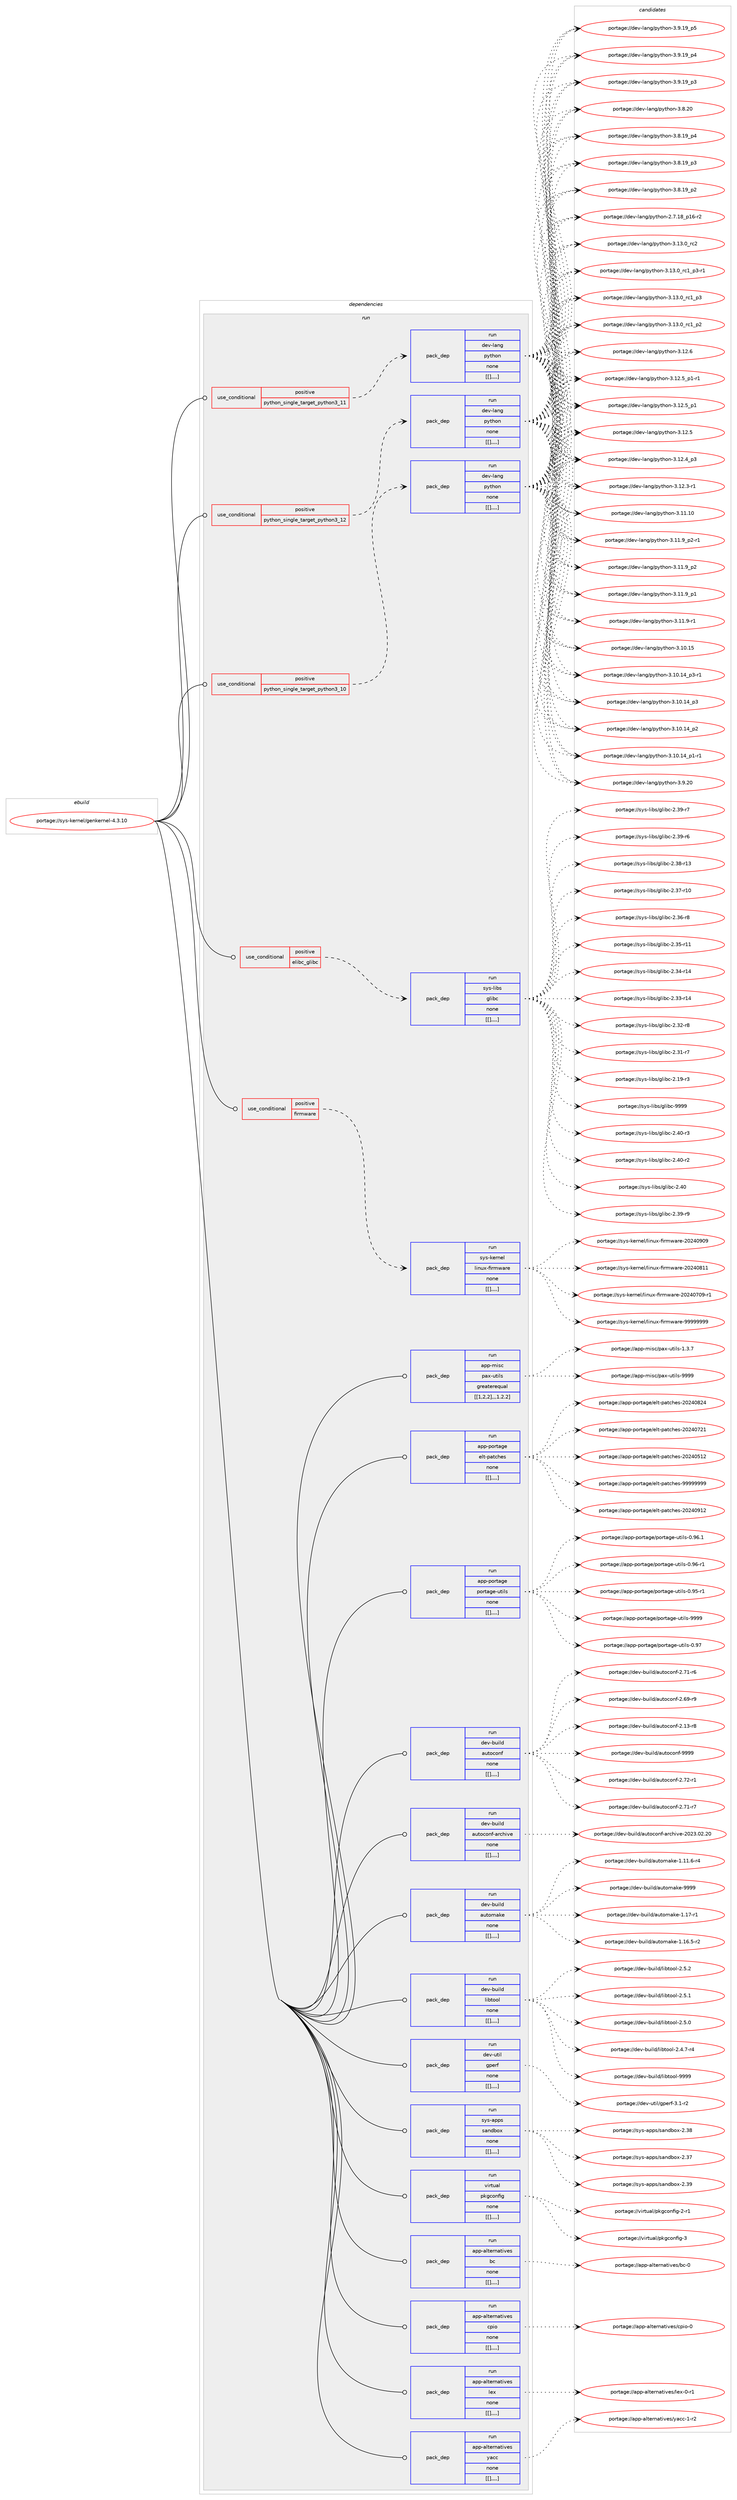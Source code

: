 digraph prolog {

# *************
# Graph options
# *************

newrank=true;
concentrate=true;
compound=true;
graph [rankdir=LR,fontname=Helvetica,fontsize=10,ranksep=1.5];#, ranksep=2.5, nodesep=0.2];
edge  [arrowhead=vee];
node  [fontname=Helvetica,fontsize=10];

# **********
# The ebuild
# **********

subgraph cluster_leftcol {
color=gray;
label=<<i>ebuild</i>>;
id [label="portage://sys-kernel/genkernel-4.3.10", color=red, width=4, href="../sys-kernel/genkernel-4.3.10.svg"];
}

# ****************
# The dependencies
# ****************

subgraph cluster_midcol {
color=gray;
label=<<i>dependencies</i>>;
subgraph cluster_compile {
fillcolor="#eeeeee";
style=filled;
label=<<i>compile</i>>;
}
subgraph cluster_compileandrun {
fillcolor="#eeeeee";
style=filled;
label=<<i>compile and run</i>>;
}
subgraph cluster_run {
fillcolor="#eeeeee";
style=filled;
label=<<i>run</i>>;
subgraph cond121481 {
dependency456581 [label=<<TABLE BORDER="0" CELLBORDER="1" CELLSPACING="0" CELLPADDING="4"><TR><TD ROWSPAN="3" CELLPADDING="10">use_conditional</TD></TR><TR><TD>positive</TD></TR><TR><TD>elibc_glibc</TD></TR></TABLE>>, shape=none, color=red];
subgraph pack331990 {
dependency456582 [label=<<TABLE BORDER="0" CELLBORDER="1" CELLSPACING="0" CELLPADDING="4" WIDTH="220"><TR><TD ROWSPAN="6" CELLPADDING="30">pack_dep</TD></TR><TR><TD WIDTH="110">run</TD></TR><TR><TD>sys-libs</TD></TR><TR><TD>glibc</TD></TR><TR><TD>none</TD></TR><TR><TD>[[],,,,]</TD></TR></TABLE>>, shape=none, color=blue];
}
dependency456581:e -> dependency456582:w [weight=20,style="dashed",arrowhead="vee"];
}
id:e -> dependency456581:w [weight=20,style="solid",arrowhead="odot"];
subgraph cond121482 {
dependency456583 [label=<<TABLE BORDER="0" CELLBORDER="1" CELLSPACING="0" CELLPADDING="4"><TR><TD ROWSPAN="3" CELLPADDING="10">use_conditional</TD></TR><TR><TD>positive</TD></TR><TR><TD>firmware</TD></TR></TABLE>>, shape=none, color=red];
subgraph pack331991 {
dependency456584 [label=<<TABLE BORDER="0" CELLBORDER="1" CELLSPACING="0" CELLPADDING="4" WIDTH="220"><TR><TD ROWSPAN="6" CELLPADDING="30">pack_dep</TD></TR><TR><TD WIDTH="110">run</TD></TR><TR><TD>sys-kernel</TD></TR><TR><TD>linux-firmware</TD></TR><TR><TD>none</TD></TR><TR><TD>[[],,,,]</TD></TR></TABLE>>, shape=none, color=blue];
}
dependency456583:e -> dependency456584:w [weight=20,style="dashed",arrowhead="vee"];
}
id:e -> dependency456583:w [weight=20,style="solid",arrowhead="odot"];
subgraph cond121483 {
dependency456585 [label=<<TABLE BORDER="0" CELLBORDER="1" CELLSPACING="0" CELLPADDING="4"><TR><TD ROWSPAN="3" CELLPADDING="10">use_conditional</TD></TR><TR><TD>positive</TD></TR><TR><TD>python_single_target_python3_10</TD></TR></TABLE>>, shape=none, color=red];
subgraph pack331992 {
dependency456586 [label=<<TABLE BORDER="0" CELLBORDER="1" CELLSPACING="0" CELLPADDING="4" WIDTH="220"><TR><TD ROWSPAN="6" CELLPADDING="30">pack_dep</TD></TR><TR><TD WIDTH="110">run</TD></TR><TR><TD>dev-lang</TD></TR><TR><TD>python</TD></TR><TR><TD>none</TD></TR><TR><TD>[[],,,,]</TD></TR></TABLE>>, shape=none, color=blue];
}
dependency456585:e -> dependency456586:w [weight=20,style="dashed",arrowhead="vee"];
}
id:e -> dependency456585:w [weight=20,style="solid",arrowhead="odot"];
subgraph cond121484 {
dependency456587 [label=<<TABLE BORDER="0" CELLBORDER="1" CELLSPACING="0" CELLPADDING="4"><TR><TD ROWSPAN="3" CELLPADDING="10">use_conditional</TD></TR><TR><TD>positive</TD></TR><TR><TD>python_single_target_python3_11</TD></TR></TABLE>>, shape=none, color=red];
subgraph pack331993 {
dependency456588 [label=<<TABLE BORDER="0" CELLBORDER="1" CELLSPACING="0" CELLPADDING="4" WIDTH="220"><TR><TD ROWSPAN="6" CELLPADDING="30">pack_dep</TD></TR><TR><TD WIDTH="110">run</TD></TR><TR><TD>dev-lang</TD></TR><TR><TD>python</TD></TR><TR><TD>none</TD></TR><TR><TD>[[],,,,]</TD></TR></TABLE>>, shape=none, color=blue];
}
dependency456587:e -> dependency456588:w [weight=20,style="dashed",arrowhead="vee"];
}
id:e -> dependency456587:w [weight=20,style="solid",arrowhead="odot"];
subgraph cond121485 {
dependency456589 [label=<<TABLE BORDER="0" CELLBORDER="1" CELLSPACING="0" CELLPADDING="4"><TR><TD ROWSPAN="3" CELLPADDING="10">use_conditional</TD></TR><TR><TD>positive</TD></TR><TR><TD>python_single_target_python3_12</TD></TR></TABLE>>, shape=none, color=red];
subgraph pack331994 {
dependency456590 [label=<<TABLE BORDER="0" CELLBORDER="1" CELLSPACING="0" CELLPADDING="4" WIDTH="220"><TR><TD ROWSPAN="6" CELLPADDING="30">pack_dep</TD></TR><TR><TD WIDTH="110">run</TD></TR><TR><TD>dev-lang</TD></TR><TR><TD>python</TD></TR><TR><TD>none</TD></TR><TR><TD>[[],,,,]</TD></TR></TABLE>>, shape=none, color=blue];
}
dependency456589:e -> dependency456590:w [weight=20,style="dashed",arrowhead="vee"];
}
id:e -> dependency456589:w [weight=20,style="solid",arrowhead="odot"];
subgraph pack331995 {
dependency456591 [label=<<TABLE BORDER="0" CELLBORDER="1" CELLSPACING="0" CELLPADDING="4" WIDTH="220"><TR><TD ROWSPAN="6" CELLPADDING="30">pack_dep</TD></TR><TR><TD WIDTH="110">run</TD></TR><TR><TD>app-alternatives</TD></TR><TR><TD>bc</TD></TR><TR><TD>none</TD></TR><TR><TD>[[],,,,]</TD></TR></TABLE>>, shape=none, color=blue];
}
id:e -> dependency456591:w [weight=20,style="solid",arrowhead="odot"];
subgraph pack331996 {
dependency456592 [label=<<TABLE BORDER="0" CELLBORDER="1" CELLSPACING="0" CELLPADDING="4" WIDTH="220"><TR><TD ROWSPAN="6" CELLPADDING="30">pack_dep</TD></TR><TR><TD WIDTH="110">run</TD></TR><TR><TD>app-alternatives</TD></TR><TR><TD>cpio</TD></TR><TR><TD>none</TD></TR><TR><TD>[[],,,,]</TD></TR></TABLE>>, shape=none, color=blue];
}
id:e -> dependency456592:w [weight=20,style="solid",arrowhead="odot"];
subgraph pack331997 {
dependency456593 [label=<<TABLE BORDER="0" CELLBORDER="1" CELLSPACING="0" CELLPADDING="4" WIDTH="220"><TR><TD ROWSPAN="6" CELLPADDING="30">pack_dep</TD></TR><TR><TD WIDTH="110">run</TD></TR><TR><TD>app-alternatives</TD></TR><TR><TD>lex</TD></TR><TR><TD>none</TD></TR><TR><TD>[[],,,,]</TD></TR></TABLE>>, shape=none, color=blue];
}
id:e -> dependency456593:w [weight=20,style="solid",arrowhead="odot"];
subgraph pack331998 {
dependency456594 [label=<<TABLE BORDER="0" CELLBORDER="1" CELLSPACING="0" CELLPADDING="4" WIDTH="220"><TR><TD ROWSPAN="6" CELLPADDING="30">pack_dep</TD></TR><TR><TD WIDTH="110">run</TD></TR><TR><TD>app-alternatives</TD></TR><TR><TD>yacc</TD></TR><TR><TD>none</TD></TR><TR><TD>[[],,,,]</TD></TR></TABLE>>, shape=none, color=blue];
}
id:e -> dependency456594:w [weight=20,style="solid",arrowhead="odot"];
subgraph pack331999 {
dependency456595 [label=<<TABLE BORDER="0" CELLBORDER="1" CELLSPACING="0" CELLPADDING="4" WIDTH="220"><TR><TD ROWSPAN="6" CELLPADDING="30">pack_dep</TD></TR><TR><TD WIDTH="110">run</TD></TR><TR><TD>app-misc</TD></TR><TR><TD>pax-utils</TD></TR><TR><TD>greaterequal</TD></TR><TR><TD>[[1,2,2],,,1.2.2]</TD></TR></TABLE>>, shape=none, color=blue];
}
id:e -> dependency456595:w [weight=20,style="solid",arrowhead="odot"];
subgraph pack332000 {
dependency456596 [label=<<TABLE BORDER="0" CELLBORDER="1" CELLSPACING="0" CELLPADDING="4" WIDTH="220"><TR><TD ROWSPAN="6" CELLPADDING="30">pack_dep</TD></TR><TR><TD WIDTH="110">run</TD></TR><TR><TD>app-portage</TD></TR><TR><TD>elt-patches</TD></TR><TR><TD>none</TD></TR><TR><TD>[[],,,,]</TD></TR></TABLE>>, shape=none, color=blue];
}
id:e -> dependency456596:w [weight=20,style="solid",arrowhead="odot"];
subgraph pack332001 {
dependency456597 [label=<<TABLE BORDER="0" CELLBORDER="1" CELLSPACING="0" CELLPADDING="4" WIDTH="220"><TR><TD ROWSPAN="6" CELLPADDING="30">pack_dep</TD></TR><TR><TD WIDTH="110">run</TD></TR><TR><TD>app-portage</TD></TR><TR><TD>portage-utils</TD></TR><TR><TD>none</TD></TR><TR><TD>[[],,,,]</TD></TR></TABLE>>, shape=none, color=blue];
}
id:e -> dependency456597:w [weight=20,style="solid",arrowhead="odot"];
subgraph pack332002 {
dependency456598 [label=<<TABLE BORDER="0" CELLBORDER="1" CELLSPACING="0" CELLPADDING="4" WIDTH="220"><TR><TD ROWSPAN="6" CELLPADDING="30">pack_dep</TD></TR><TR><TD WIDTH="110">run</TD></TR><TR><TD>dev-build</TD></TR><TR><TD>autoconf</TD></TR><TR><TD>none</TD></TR><TR><TD>[[],,,,]</TD></TR></TABLE>>, shape=none, color=blue];
}
id:e -> dependency456598:w [weight=20,style="solid",arrowhead="odot"];
subgraph pack332003 {
dependency456599 [label=<<TABLE BORDER="0" CELLBORDER="1" CELLSPACING="0" CELLPADDING="4" WIDTH="220"><TR><TD ROWSPAN="6" CELLPADDING="30">pack_dep</TD></TR><TR><TD WIDTH="110">run</TD></TR><TR><TD>dev-build</TD></TR><TR><TD>autoconf-archive</TD></TR><TR><TD>none</TD></TR><TR><TD>[[],,,,]</TD></TR></TABLE>>, shape=none, color=blue];
}
id:e -> dependency456599:w [weight=20,style="solid",arrowhead="odot"];
subgraph pack332004 {
dependency456600 [label=<<TABLE BORDER="0" CELLBORDER="1" CELLSPACING="0" CELLPADDING="4" WIDTH="220"><TR><TD ROWSPAN="6" CELLPADDING="30">pack_dep</TD></TR><TR><TD WIDTH="110">run</TD></TR><TR><TD>dev-build</TD></TR><TR><TD>automake</TD></TR><TR><TD>none</TD></TR><TR><TD>[[],,,,]</TD></TR></TABLE>>, shape=none, color=blue];
}
id:e -> dependency456600:w [weight=20,style="solid",arrowhead="odot"];
subgraph pack332005 {
dependency456601 [label=<<TABLE BORDER="0" CELLBORDER="1" CELLSPACING="0" CELLPADDING="4" WIDTH="220"><TR><TD ROWSPAN="6" CELLPADDING="30">pack_dep</TD></TR><TR><TD WIDTH="110">run</TD></TR><TR><TD>dev-build</TD></TR><TR><TD>libtool</TD></TR><TR><TD>none</TD></TR><TR><TD>[[],,,,]</TD></TR></TABLE>>, shape=none, color=blue];
}
id:e -> dependency456601:w [weight=20,style="solid",arrowhead="odot"];
subgraph pack332006 {
dependency456602 [label=<<TABLE BORDER="0" CELLBORDER="1" CELLSPACING="0" CELLPADDING="4" WIDTH="220"><TR><TD ROWSPAN="6" CELLPADDING="30">pack_dep</TD></TR><TR><TD WIDTH="110">run</TD></TR><TR><TD>dev-util</TD></TR><TR><TD>gperf</TD></TR><TR><TD>none</TD></TR><TR><TD>[[],,,,]</TD></TR></TABLE>>, shape=none, color=blue];
}
id:e -> dependency456602:w [weight=20,style="solid",arrowhead="odot"];
subgraph pack332007 {
dependency456603 [label=<<TABLE BORDER="0" CELLBORDER="1" CELLSPACING="0" CELLPADDING="4" WIDTH="220"><TR><TD ROWSPAN="6" CELLPADDING="30">pack_dep</TD></TR><TR><TD WIDTH="110">run</TD></TR><TR><TD>sys-apps</TD></TR><TR><TD>sandbox</TD></TR><TR><TD>none</TD></TR><TR><TD>[[],,,,]</TD></TR></TABLE>>, shape=none, color=blue];
}
id:e -> dependency456603:w [weight=20,style="solid",arrowhead="odot"];
subgraph pack332008 {
dependency456604 [label=<<TABLE BORDER="0" CELLBORDER="1" CELLSPACING="0" CELLPADDING="4" WIDTH="220"><TR><TD ROWSPAN="6" CELLPADDING="30">pack_dep</TD></TR><TR><TD WIDTH="110">run</TD></TR><TR><TD>virtual</TD></TR><TR><TD>pkgconfig</TD></TR><TR><TD>none</TD></TR><TR><TD>[[],,,,]</TD></TR></TABLE>>, shape=none, color=blue];
}
id:e -> dependency456604:w [weight=20,style="solid",arrowhead="odot"];
}
}

# **************
# The candidates
# **************

subgraph cluster_choices {
rank=same;
color=gray;
label=<<i>candidates</i>>;

subgraph choice331990 {
color=black;
nodesep=1;
choice11512111545108105981154710310810598994557575757 [label="portage://sys-libs/glibc-9999", color=red, width=4,href="../sys-libs/glibc-9999.svg"];
choice115121115451081059811547103108105989945504652484511451 [label="portage://sys-libs/glibc-2.40-r3", color=red, width=4,href="../sys-libs/glibc-2.40-r3.svg"];
choice115121115451081059811547103108105989945504652484511450 [label="portage://sys-libs/glibc-2.40-r2", color=red, width=4,href="../sys-libs/glibc-2.40-r2.svg"];
choice11512111545108105981154710310810598994550465248 [label="portage://sys-libs/glibc-2.40", color=red, width=4,href="../sys-libs/glibc-2.40.svg"];
choice115121115451081059811547103108105989945504651574511457 [label="portage://sys-libs/glibc-2.39-r9", color=red, width=4,href="../sys-libs/glibc-2.39-r9.svg"];
choice115121115451081059811547103108105989945504651574511455 [label="portage://sys-libs/glibc-2.39-r7", color=red, width=4,href="../sys-libs/glibc-2.39-r7.svg"];
choice115121115451081059811547103108105989945504651574511454 [label="portage://sys-libs/glibc-2.39-r6", color=red, width=4,href="../sys-libs/glibc-2.39-r6.svg"];
choice11512111545108105981154710310810598994550465156451144951 [label="portage://sys-libs/glibc-2.38-r13", color=red, width=4,href="../sys-libs/glibc-2.38-r13.svg"];
choice11512111545108105981154710310810598994550465155451144948 [label="portage://sys-libs/glibc-2.37-r10", color=red, width=4,href="../sys-libs/glibc-2.37-r10.svg"];
choice115121115451081059811547103108105989945504651544511456 [label="portage://sys-libs/glibc-2.36-r8", color=red, width=4,href="../sys-libs/glibc-2.36-r8.svg"];
choice11512111545108105981154710310810598994550465153451144949 [label="portage://sys-libs/glibc-2.35-r11", color=red, width=4,href="../sys-libs/glibc-2.35-r11.svg"];
choice11512111545108105981154710310810598994550465152451144952 [label="portage://sys-libs/glibc-2.34-r14", color=red, width=4,href="../sys-libs/glibc-2.34-r14.svg"];
choice11512111545108105981154710310810598994550465151451144952 [label="portage://sys-libs/glibc-2.33-r14", color=red, width=4,href="../sys-libs/glibc-2.33-r14.svg"];
choice115121115451081059811547103108105989945504651504511456 [label="portage://sys-libs/glibc-2.32-r8", color=red, width=4,href="../sys-libs/glibc-2.32-r8.svg"];
choice115121115451081059811547103108105989945504651494511455 [label="portage://sys-libs/glibc-2.31-r7", color=red, width=4,href="../sys-libs/glibc-2.31-r7.svg"];
choice115121115451081059811547103108105989945504649574511451 [label="portage://sys-libs/glibc-2.19-r3", color=red, width=4,href="../sys-libs/glibc-2.19-r3.svg"];
dependency456582:e -> choice11512111545108105981154710310810598994557575757:w [style=dotted,weight="100"];
dependency456582:e -> choice115121115451081059811547103108105989945504652484511451:w [style=dotted,weight="100"];
dependency456582:e -> choice115121115451081059811547103108105989945504652484511450:w [style=dotted,weight="100"];
dependency456582:e -> choice11512111545108105981154710310810598994550465248:w [style=dotted,weight="100"];
dependency456582:e -> choice115121115451081059811547103108105989945504651574511457:w [style=dotted,weight="100"];
dependency456582:e -> choice115121115451081059811547103108105989945504651574511455:w [style=dotted,weight="100"];
dependency456582:e -> choice115121115451081059811547103108105989945504651574511454:w [style=dotted,weight="100"];
dependency456582:e -> choice11512111545108105981154710310810598994550465156451144951:w [style=dotted,weight="100"];
dependency456582:e -> choice11512111545108105981154710310810598994550465155451144948:w [style=dotted,weight="100"];
dependency456582:e -> choice115121115451081059811547103108105989945504651544511456:w [style=dotted,weight="100"];
dependency456582:e -> choice11512111545108105981154710310810598994550465153451144949:w [style=dotted,weight="100"];
dependency456582:e -> choice11512111545108105981154710310810598994550465152451144952:w [style=dotted,weight="100"];
dependency456582:e -> choice11512111545108105981154710310810598994550465151451144952:w [style=dotted,weight="100"];
dependency456582:e -> choice115121115451081059811547103108105989945504651504511456:w [style=dotted,weight="100"];
dependency456582:e -> choice115121115451081059811547103108105989945504651494511455:w [style=dotted,weight="100"];
dependency456582:e -> choice115121115451081059811547103108105989945504649574511451:w [style=dotted,weight="100"];
}
subgraph choice331991 {
color=black;
nodesep=1;
choice11512111545107101114110101108471081051101171204510210511410911997114101455757575757575757 [label="portage://sys-kernel/linux-firmware-99999999", color=red, width=4,href="../sys-kernel/linux-firmware-99999999.svg"];
choice11512111545107101114110101108471081051101171204510210511410911997114101455048505248574857 [label="portage://sys-kernel/linux-firmware-20240909", color=red, width=4,href="../sys-kernel/linux-firmware-20240909.svg"];
choice11512111545107101114110101108471081051101171204510210511410911997114101455048505248564949 [label="portage://sys-kernel/linux-firmware-20240811", color=red, width=4,href="../sys-kernel/linux-firmware-20240811.svg"];
choice115121115451071011141101011084710810511011712045102105114109119971141014550485052485548574511449 [label="portage://sys-kernel/linux-firmware-20240709-r1", color=red, width=4,href="../sys-kernel/linux-firmware-20240709-r1.svg"];
dependency456584:e -> choice11512111545107101114110101108471081051101171204510210511410911997114101455757575757575757:w [style=dotted,weight="100"];
dependency456584:e -> choice11512111545107101114110101108471081051101171204510210511410911997114101455048505248574857:w [style=dotted,weight="100"];
dependency456584:e -> choice11512111545107101114110101108471081051101171204510210511410911997114101455048505248564949:w [style=dotted,weight="100"];
dependency456584:e -> choice115121115451071011141101011084710810511011712045102105114109119971141014550485052485548574511449:w [style=dotted,weight="100"];
}
subgraph choice331992 {
color=black;
nodesep=1;
choice10010111845108971101034711212111610411111045514649514648951149950 [label="portage://dev-lang/python-3.13.0_rc2", color=red, width=4,href="../dev-lang/python-3.13.0_rc2.svg"];
choice1001011184510897110103471121211161041111104551464951464895114994995112514511449 [label="portage://dev-lang/python-3.13.0_rc1_p3-r1", color=red, width=4,href="../dev-lang/python-3.13.0_rc1_p3-r1.svg"];
choice100101118451089711010347112121116104111110455146495146489511499499511251 [label="portage://dev-lang/python-3.13.0_rc1_p3", color=red, width=4,href="../dev-lang/python-3.13.0_rc1_p3.svg"];
choice100101118451089711010347112121116104111110455146495146489511499499511250 [label="portage://dev-lang/python-3.13.0_rc1_p2", color=red, width=4,href="../dev-lang/python-3.13.0_rc1_p2.svg"];
choice10010111845108971101034711212111610411111045514649504654 [label="portage://dev-lang/python-3.12.6", color=red, width=4,href="../dev-lang/python-3.12.6.svg"];
choice1001011184510897110103471121211161041111104551464950465395112494511449 [label="portage://dev-lang/python-3.12.5_p1-r1", color=red, width=4,href="../dev-lang/python-3.12.5_p1-r1.svg"];
choice100101118451089711010347112121116104111110455146495046539511249 [label="portage://dev-lang/python-3.12.5_p1", color=red, width=4,href="../dev-lang/python-3.12.5_p1.svg"];
choice10010111845108971101034711212111610411111045514649504653 [label="portage://dev-lang/python-3.12.5", color=red, width=4,href="../dev-lang/python-3.12.5.svg"];
choice100101118451089711010347112121116104111110455146495046529511251 [label="portage://dev-lang/python-3.12.4_p3", color=red, width=4,href="../dev-lang/python-3.12.4_p3.svg"];
choice100101118451089711010347112121116104111110455146495046514511449 [label="portage://dev-lang/python-3.12.3-r1", color=red, width=4,href="../dev-lang/python-3.12.3-r1.svg"];
choice1001011184510897110103471121211161041111104551464949464948 [label="portage://dev-lang/python-3.11.10", color=red, width=4,href="../dev-lang/python-3.11.10.svg"];
choice1001011184510897110103471121211161041111104551464949465795112504511449 [label="portage://dev-lang/python-3.11.9_p2-r1", color=red, width=4,href="../dev-lang/python-3.11.9_p2-r1.svg"];
choice100101118451089711010347112121116104111110455146494946579511250 [label="portage://dev-lang/python-3.11.9_p2", color=red, width=4,href="../dev-lang/python-3.11.9_p2.svg"];
choice100101118451089711010347112121116104111110455146494946579511249 [label="portage://dev-lang/python-3.11.9_p1", color=red, width=4,href="../dev-lang/python-3.11.9_p1.svg"];
choice100101118451089711010347112121116104111110455146494946574511449 [label="portage://dev-lang/python-3.11.9-r1", color=red, width=4,href="../dev-lang/python-3.11.9-r1.svg"];
choice1001011184510897110103471121211161041111104551464948464953 [label="portage://dev-lang/python-3.10.15", color=red, width=4,href="../dev-lang/python-3.10.15.svg"];
choice100101118451089711010347112121116104111110455146494846495295112514511449 [label="portage://dev-lang/python-3.10.14_p3-r1", color=red, width=4,href="../dev-lang/python-3.10.14_p3-r1.svg"];
choice10010111845108971101034711212111610411111045514649484649529511251 [label="portage://dev-lang/python-3.10.14_p3", color=red, width=4,href="../dev-lang/python-3.10.14_p3.svg"];
choice10010111845108971101034711212111610411111045514649484649529511250 [label="portage://dev-lang/python-3.10.14_p2", color=red, width=4,href="../dev-lang/python-3.10.14_p2.svg"];
choice100101118451089711010347112121116104111110455146494846495295112494511449 [label="portage://dev-lang/python-3.10.14_p1-r1", color=red, width=4,href="../dev-lang/python-3.10.14_p1-r1.svg"];
choice10010111845108971101034711212111610411111045514657465048 [label="portage://dev-lang/python-3.9.20", color=red, width=4,href="../dev-lang/python-3.9.20.svg"];
choice100101118451089711010347112121116104111110455146574649579511253 [label="portage://dev-lang/python-3.9.19_p5", color=red, width=4,href="../dev-lang/python-3.9.19_p5.svg"];
choice100101118451089711010347112121116104111110455146574649579511252 [label="portage://dev-lang/python-3.9.19_p4", color=red, width=4,href="../dev-lang/python-3.9.19_p4.svg"];
choice100101118451089711010347112121116104111110455146574649579511251 [label="portage://dev-lang/python-3.9.19_p3", color=red, width=4,href="../dev-lang/python-3.9.19_p3.svg"];
choice10010111845108971101034711212111610411111045514656465048 [label="portage://dev-lang/python-3.8.20", color=red, width=4,href="../dev-lang/python-3.8.20.svg"];
choice100101118451089711010347112121116104111110455146564649579511252 [label="portage://dev-lang/python-3.8.19_p4", color=red, width=4,href="../dev-lang/python-3.8.19_p4.svg"];
choice100101118451089711010347112121116104111110455146564649579511251 [label="portage://dev-lang/python-3.8.19_p3", color=red, width=4,href="../dev-lang/python-3.8.19_p3.svg"];
choice100101118451089711010347112121116104111110455146564649579511250 [label="portage://dev-lang/python-3.8.19_p2", color=red, width=4,href="../dev-lang/python-3.8.19_p2.svg"];
choice100101118451089711010347112121116104111110455046554649569511249544511450 [label="portage://dev-lang/python-2.7.18_p16-r2", color=red, width=4,href="../dev-lang/python-2.7.18_p16-r2.svg"];
dependency456586:e -> choice10010111845108971101034711212111610411111045514649514648951149950:w [style=dotted,weight="100"];
dependency456586:e -> choice1001011184510897110103471121211161041111104551464951464895114994995112514511449:w [style=dotted,weight="100"];
dependency456586:e -> choice100101118451089711010347112121116104111110455146495146489511499499511251:w [style=dotted,weight="100"];
dependency456586:e -> choice100101118451089711010347112121116104111110455146495146489511499499511250:w [style=dotted,weight="100"];
dependency456586:e -> choice10010111845108971101034711212111610411111045514649504654:w [style=dotted,weight="100"];
dependency456586:e -> choice1001011184510897110103471121211161041111104551464950465395112494511449:w [style=dotted,weight="100"];
dependency456586:e -> choice100101118451089711010347112121116104111110455146495046539511249:w [style=dotted,weight="100"];
dependency456586:e -> choice10010111845108971101034711212111610411111045514649504653:w [style=dotted,weight="100"];
dependency456586:e -> choice100101118451089711010347112121116104111110455146495046529511251:w [style=dotted,weight="100"];
dependency456586:e -> choice100101118451089711010347112121116104111110455146495046514511449:w [style=dotted,weight="100"];
dependency456586:e -> choice1001011184510897110103471121211161041111104551464949464948:w [style=dotted,weight="100"];
dependency456586:e -> choice1001011184510897110103471121211161041111104551464949465795112504511449:w [style=dotted,weight="100"];
dependency456586:e -> choice100101118451089711010347112121116104111110455146494946579511250:w [style=dotted,weight="100"];
dependency456586:e -> choice100101118451089711010347112121116104111110455146494946579511249:w [style=dotted,weight="100"];
dependency456586:e -> choice100101118451089711010347112121116104111110455146494946574511449:w [style=dotted,weight="100"];
dependency456586:e -> choice1001011184510897110103471121211161041111104551464948464953:w [style=dotted,weight="100"];
dependency456586:e -> choice100101118451089711010347112121116104111110455146494846495295112514511449:w [style=dotted,weight="100"];
dependency456586:e -> choice10010111845108971101034711212111610411111045514649484649529511251:w [style=dotted,weight="100"];
dependency456586:e -> choice10010111845108971101034711212111610411111045514649484649529511250:w [style=dotted,weight="100"];
dependency456586:e -> choice100101118451089711010347112121116104111110455146494846495295112494511449:w [style=dotted,weight="100"];
dependency456586:e -> choice10010111845108971101034711212111610411111045514657465048:w [style=dotted,weight="100"];
dependency456586:e -> choice100101118451089711010347112121116104111110455146574649579511253:w [style=dotted,weight="100"];
dependency456586:e -> choice100101118451089711010347112121116104111110455146574649579511252:w [style=dotted,weight="100"];
dependency456586:e -> choice100101118451089711010347112121116104111110455146574649579511251:w [style=dotted,weight="100"];
dependency456586:e -> choice10010111845108971101034711212111610411111045514656465048:w [style=dotted,weight="100"];
dependency456586:e -> choice100101118451089711010347112121116104111110455146564649579511252:w [style=dotted,weight="100"];
dependency456586:e -> choice100101118451089711010347112121116104111110455146564649579511251:w [style=dotted,weight="100"];
dependency456586:e -> choice100101118451089711010347112121116104111110455146564649579511250:w [style=dotted,weight="100"];
dependency456586:e -> choice100101118451089711010347112121116104111110455046554649569511249544511450:w [style=dotted,weight="100"];
}
subgraph choice331993 {
color=black;
nodesep=1;
choice10010111845108971101034711212111610411111045514649514648951149950 [label="portage://dev-lang/python-3.13.0_rc2", color=red, width=4,href="../dev-lang/python-3.13.0_rc2.svg"];
choice1001011184510897110103471121211161041111104551464951464895114994995112514511449 [label="portage://dev-lang/python-3.13.0_rc1_p3-r1", color=red, width=4,href="../dev-lang/python-3.13.0_rc1_p3-r1.svg"];
choice100101118451089711010347112121116104111110455146495146489511499499511251 [label="portage://dev-lang/python-3.13.0_rc1_p3", color=red, width=4,href="../dev-lang/python-3.13.0_rc1_p3.svg"];
choice100101118451089711010347112121116104111110455146495146489511499499511250 [label="portage://dev-lang/python-3.13.0_rc1_p2", color=red, width=4,href="../dev-lang/python-3.13.0_rc1_p2.svg"];
choice10010111845108971101034711212111610411111045514649504654 [label="portage://dev-lang/python-3.12.6", color=red, width=4,href="../dev-lang/python-3.12.6.svg"];
choice1001011184510897110103471121211161041111104551464950465395112494511449 [label="portage://dev-lang/python-3.12.5_p1-r1", color=red, width=4,href="../dev-lang/python-3.12.5_p1-r1.svg"];
choice100101118451089711010347112121116104111110455146495046539511249 [label="portage://dev-lang/python-3.12.5_p1", color=red, width=4,href="../dev-lang/python-3.12.5_p1.svg"];
choice10010111845108971101034711212111610411111045514649504653 [label="portage://dev-lang/python-3.12.5", color=red, width=4,href="../dev-lang/python-3.12.5.svg"];
choice100101118451089711010347112121116104111110455146495046529511251 [label="portage://dev-lang/python-3.12.4_p3", color=red, width=4,href="../dev-lang/python-3.12.4_p3.svg"];
choice100101118451089711010347112121116104111110455146495046514511449 [label="portage://dev-lang/python-3.12.3-r1", color=red, width=4,href="../dev-lang/python-3.12.3-r1.svg"];
choice1001011184510897110103471121211161041111104551464949464948 [label="portage://dev-lang/python-3.11.10", color=red, width=4,href="../dev-lang/python-3.11.10.svg"];
choice1001011184510897110103471121211161041111104551464949465795112504511449 [label="portage://dev-lang/python-3.11.9_p2-r1", color=red, width=4,href="../dev-lang/python-3.11.9_p2-r1.svg"];
choice100101118451089711010347112121116104111110455146494946579511250 [label="portage://dev-lang/python-3.11.9_p2", color=red, width=4,href="../dev-lang/python-3.11.9_p2.svg"];
choice100101118451089711010347112121116104111110455146494946579511249 [label="portage://dev-lang/python-3.11.9_p1", color=red, width=4,href="../dev-lang/python-3.11.9_p1.svg"];
choice100101118451089711010347112121116104111110455146494946574511449 [label="portage://dev-lang/python-3.11.9-r1", color=red, width=4,href="../dev-lang/python-3.11.9-r1.svg"];
choice1001011184510897110103471121211161041111104551464948464953 [label="portage://dev-lang/python-3.10.15", color=red, width=4,href="../dev-lang/python-3.10.15.svg"];
choice100101118451089711010347112121116104111110455146494846495295112514511449 [label="portage://dev-lang/python-3.10.14_p3-r1", color=red, width=4,href="../dev-lang/python-3.10.14_p3-r1.svg"];
choice10010111845108971101034711212111610411111045514649484649529511251 [label="portage://dev-lang/python-3.10.14_p3", color=red, width=4,href="../dev-lang/python-3.10.14_p3.svg"];
choice10010111845108971101034711212111610411111045514649484649529511250 [label="portage://dev-lang/python-3.10.14_p2", color=red, width=4,href="../dev-lang/python-3.10.14_p2.svg"];
choice100101118451089711010347112121116104111110455146494846495295112494511449 [label="portage://dev-lang/python-3.10.14_p1-r1", color=red, width=4,href="../dev-lang/python-3.10.14_p1-r1.svg"];
choice10010111845108971101034711212111610411111045514657465048 [label="portage://dev-lang/python-3.9.20", color=red, width=4,href="../dev-lang/python-3.9.20.svg"];
choice100101118451089711010347112121116104111110455146574649579511253 [label="portage://dev-lang/python-3.9.19_p5", color=red, width=4,href="../dev-lang/python-3.9.19_p5.svg"];
choice100101118451089711010347112121116104111110455146574649579511252 [label="portage://dev-lang/python-3.9.19_p4", color=red, width=4,href="../dev-lang/python-3.9.19_p4.svg"];
choice100101118451089711010347112121116104111110455146574649579511251 [label="portage://dev-lang/python-3.9.19_p3", color=red, width=4,href="../dev-lang/python-3.9.19_p3.svg"];
choice10010111845108971101034711212111610411111045514656465048 [label="portage://dev-lang/python-3.8.20", color=red, width=4,href="../dev-lang/python-3.8.20.svg"];
choice100101118451089711010347112121116104111110455146564649579511252 [label="portage://dev-lang/python-3.8.19_p4", color=red, width=4,href="../dev-lang/python-3.8.19_p4.svg"];
choice100101118451089711010347112121116104111110455146564649579511251 [label="portage://dev-lang/python-3.8.19_p3", color=red, width=4,href="../dev-lang/python-3.8.19_p3.svg"];
choice100101118451089711010347112121116104111110455146564649579511250 [label="portage://dev-lang/python-3.8.19_p2", color=red, width=4,href="../dev-lang/python-3.8.19_p2.svg"];
choice100101118451089711010347112121116104111110455046554649569511249544511450 [label="portage://dev-lang/python-2.7.18_p16-r2", color=red, width=4,href="../dev-lang/python-2.7.18_p16-r2.svg"];
dependency456588:e -> choice10010111845108971101034711212111610411111045514649514648951149950:w [style=dotted,weight="100"];
dependency456588:e -> choice1001011184510897110103471121211161041111104551464951464895114994995112514511449:w [style=dotted,weight="100"];
dependency456588:e -> choice100101118451089711010347112121116104111110455146495146489511499499511251:w [style=dotted,weight="100"];
dependency456588:e -> choice100101118451089711010347112121116104111110455146495146489511499499511250:w [style=dotted,weight="100"];
dependency456588:e -> choice10010111845108971101034711212111610411111045514649504654:w [style=dotted,weight="100"];
dependency456588:e -> choice1001011184510897110103471121211161041111104551464950465395112494511449:w [style=dotted,weight="100"];
dependency456588:e -> choice100101118451089711010347112121116104111110455146495046539511249:w [style=dotted,weight="100"];
dependency456588:e -> choice10010111845108971101034711212111610411111045514649504653:w [style=dotted,weight="100"];
dependency456588:e -> choice100101118451089711010347112121116104111110455146495046529511251:w [style=dotted,weight="100"];
dependency456588:e -> choice100101118451089711010347112121116104111110455146495046514511449:w [style=dotted,weight="100"];
dependency456588:e -> choice1001011184510897110103471121211161041111104551464949464948:w [style=dotted,weight="100"];
dependency456588:e -> choice1001011184510897110103471121211161041111104551464949465795112504511449:w [style=dotted,weight="100"];
dependency456588:e -> choice100101118451089711010347112121116104111110455146494946579511250:w [style=dotted,weight="100"];
dependency456588:e -> choice100101118451089711010347112121116104111110455146494946579511249:w [style=dotted,weight="100"];
dependency456588:e -> choice100101118451089711010347112121116104111110455146494946574511449:w [style=dotted,weight="100"];
dependency456588:e -> choice1001011184510897110103471121211161041111104551464948464953:w [style=dotted,weight="100"];
dependency456588:e -> choice100101118451089711010347112121116104111110455146494846495295112514511449:w [style=dotted,weight="100"];
dependency456588:e -> choice10010111845108971101034711212111610411111045514649484649529511251:w [style=dotted,weight="100"];
dependency456588:e -> choice10010111845108971101034711212111610411111045514649484649529511250:w [style=dotted,weight="100"];
dependency456588:e -> choice100101118451089711010347112121116104111110455146494846495295112494511449:w [style=dotted,weight="100"];
dependency456588:e -> choice10010111845108971101034711212111610411111045514657465048:w [style=dotted,weight="100"];
dependency456588:e -> choice100101118451089711010347112121116104111110455146574649579511253:w [style=dotted,weight="100"];
dependency456588:e -> choice100101118451089711010347112121116104111110455146574649579511252:w [style=dotted,weight="100"];
dependency456588:e -> choice100101118451089711010347112121116104111110455146574649579511251:w [style=dotted,weight="100"];
dependency456588:e -> choice10010111845108971101034711212111610411111045514656465048:w [style=dotted,weight="100"];
dependency456588:e -> choice100101118451089711010347112121116104111110455146564649579511252:w [style=dotted,weight="100"];
dependency456588:e -> choice100101118451089711010347112121116104111110455146564649579511251:w [style=dotted,weight="100"];
dependency456588:e -> choice100101118451089711010347112121116104111110455146564649579511250:w [style=dotted,weight="100"];
dependency456588:e -> choice100101118451089711010347112121116104111110455046554649569511249544511450:w [style=dotted,weight="100"];
}
subgraph choice331994 {
color=black;
nodesep=1;
choice10010111845108971101034711212111610411111045514649514648951149950 [label="portage://dev-lang/python-3.13.0_rc2", color=red, width=4,href="../dev-lang/python-3.13.0_rc2.svg"];
choice1001011184510897110103471121211161041111104551464951464895114994995112514511449 [label="portage://dev-lang/python-3.13.0_rc1_p3-r1", color=red, width=4,href="../dev-lang/python-3.13.0_rc1_p3-r1.svg"];
choice100101118451089711010347112121116104111110455146495146489511499499511251 [label="portage://dev-lang/python-3.13.0_rc1_p3", color=red, width=4,href="../dev-lang/python-3.13.0_rc1_p3.svg"];
choice100101118451089711010347112121116104111110455146495146489511499499511250 [label="portage://dev-lang/python-3.13.0_rc1_p2", color=red, width=4,href="../dev-lang/python-3.13.0_rc1_p2.svg"];
choice10010111845108971101034711212111610411111045514649504654 [label="portage://dev-lang/python-3.12.6", color=red, width=4,href="../dev-lang/python-3.12.6.svg"];
choice1001011184510897110103471121211161041111104551464950465395112494511449 [label="portage://dev-lang/python-3.12.5_p1-r1", color=red, width=4,href="../dev-lang/python-3.12.5_p1-r1.svg"];
choice100101118451089711010347112121116104111110455146495046539511249 [label="portage://dev-lang/python-3.12.5_p1", color=red, width=4,href="../dev-lang/python-3.12.5_p1.svg"];
choice10010111845108971101034711212111610411111045514649504653 [label="portage://dev-lang/python-3.12.5", color=red, width=4,href="../dev-lang/python-3.12.5.svg"];
choice100101118451089711010347112121116104111110455146495046529511251 [label="portage://dev-lang/python-3.12.4_p3", color=red, width=4,href="../dev-lang/python-3.12.4_p3.svg"];
choice100101118451089711010347112121116104111110455146495046514511449 [label="portage://dev-lang/python-3.12.3-r1", color=red, width=4,href="../dev-lang/python-3.12.3-r1.svg"];
choice1001011184510897110103471121211161041111104551464949464948 [label="portage://dev-lang/python-3.11.10", color=red, width=4,href="../dev-lang/python-3.11.10.svg"];
choice1001011184510897110103471121211161041111104551464949465795112504511449 [label="portage://dev-lang/python-3.11.9_p2-r1", color=red, width=4,href="../dev-lang/python-3.11.9_p2-r1.svg"];
choice100101118451089711010347112121116104111110455146494946579511250 [label="portage://dev-lang/python-3.11.9_p2", color=red, width=4,href="../dev-lang/python-3.11.9_p2.svg"];
choice100101118451089711010347112121116104111110455146494946579511249 [label="portage://dev-lang/python-3.11.9_p1", color=red, width=4,href="../dev-lang/python-3.11.9_p1.svg"];
choice100101118451089711010347112121116104111110455146494946574511449 [label="portage://dev-lang/python-3.11.9-r1", color=red, width=4,href="../dev-lang/python-3.11.9-r1.svg"];
choice1001011184510897110103471121211161041111104551464948464953 [label="portage://dev-lang/python-3.10.15", color=red, width=4,href="../dev-lang/python-3.10.15.svg"];
choice100101118451089711010347112121116104111110455146494846495295112514511449 [label="portage://dev-lang/python-3.10.14_p3-r1", color=red, width=4,href="../dev-lang/python-3.10.14_p3-r1.svg"];
choice10010111845108971101034711212111610411111045514649484649529511251 [label="portage://dev-lang/python-3.10.14_p3", color=red, width=4,href="../dev-lang/python-3.10.14_p3.svg"];
choice10010111845108971101034711212111610411111045514649484649529511250 [label="portage://dev-lang/python-3.10.14_p2", color=red, width=4,href="../dev-lang/python-3.10.14_p2.svg"];
choice100101118451089711010347112121116104111110455146494846495295112494511449 [label="portage://dev-lang/python-3.10.14_p1-r1", color=red, width=4,href="../dev-lang/python-3.10.14_p1-r1.svg"];
choice10010111845108971101034711212111610411111045514657465048 [label="portage://dev-lang/python-3.9.20", color=red, width=4,href="../dev-lang/python-3.9.20.svg"];
choice100101118451089711010347112121116104111110455146574649579511253 [label="portage://dev-lang/python-3.9.19_p5", color=red, width=4,href="../dev-lang/python-3.9.19_p5.svg"];
choice100101118451089711010347112121116104111110455146574649579511252 [label="portage://dev-lang/python-3.9.19_p4", color=red, width=4,href="../dev-lang/python-3.9.19_p4.svg"];
choice100101118451089711010347112121116104111110455146574649579511251 [label="portage://dev-lang/python-3.9.19_p3", color=red, width=4,href="../dev-lang/python-3.9.19_p3.svg"];
choice10010111845108971101034711212111610411111045514656465048 [label="portage://dev-lang/python-3.8.20", color=red, width=4,href="../dev-lang/python-3.8.20.svg"];
choice100101118451089711010347112121116104111110455146564649579511252 [label="portage://dev-lang/python-3.8.19_p4", color=red, width=4,href="../dev-lang/python-3.8.19_p4.svg"];
choice100101118451089711010347112121116104111110455146564649579511251 [label="portage://dev-lang/python-3.8.19_p3", color=red, width=4,href="../dev-lang/python-3.8.19_p3.svg"];
choice100101118451089711010347112121116104111110455146564649579511250 [label="portage://dev-lang/python-3.8.19_p2", color=red, width=4,href="../dev-lang/python-3.8.19_p2.svg"];
choice100101118451089711010347112121116104111110455046554649569511249544511450 [label="portage://dev-lang/python-2.7.18_p16-r2", color=red, width=4,href="../dev-lang/python-2.7.18_p16-r2.svg"];
dependency456590:e -> choice10010111845108971101034711212111610411111045514649514648951149950:w [style=dotted,weight="100"];
dependency456590:e -> choice1001011184510897110103471121211161041111104551464951464895114994995112514511449:w [style=dotted,weight="100"];
dependency456590:e -> choice100101118451089711010347112121116104111110455146495146489511499499511251:w [style=dotted,weight="100"];
dependency456590:e -> choice100101118451089711010347112121116104111110455146495146489511499499511250:w [style=dotted,weight="100"];
dependency456590:e -> choice10010111845108971101034711212111610411111045514649504654:w [style=dotted,weight="100"];
dependency456590:e -> choice1001011184510897110103471121211161041111104551464950465395112494511449:w [style=dotted,weight="100"];
dependency456590:e -> choice100101118451089711010347112121116104111110455146495046539511249:w [style=dotted,weight="100"];
dependency456590:e -> choice10010111845108971101034711212111610411111045514649504653:w [style=dotted,weight="100"];
dependency456590:e -> choice100101118451089711010347112121116104111110455146495046529511251:w [style=dotted,weight="100"];
dependency456590:e -> choice100101118451089711010347112121116104111110455146495046514511449:w [style=dotted,weight="100"];
dependency456590:e -> choice1001011184510897110103471121211161041111104551464949464948:w [style=dotted,weight="100"];
dependency456590:e -> choice1001011184510897110103471121211161041111104551464949465795112504511449:w [style=dotted,weight="100"];
dependency456590:e -> choice100101118451089711010347112121116104111110455146494946579511250:w [style=dotted,weight="100"];
dependency456590:e -> choice100101118451089711010347112121116104111110455146494946579511249:w [style=dotted,weight="100"];
dependency456590:e -> choice100101118451089711010347112121116104111110455146494946574511449:w [style=dotted,weight="100"];
dependency456590:e -> choice1001011184510897110103471121211161041111104551464948464953:w [style=dotted,weight="100"];
dependency456590:e -> choice100101118451089711010347112121116104111110455146494846495295112514511449:w [style=dotted,weight="100"];
dependency456590:e -> choice10010111845108971101034711212111610411111045514649484649529511251:w [style=dotted,weight="100"];
dependency456590:e -> choice10010111845108971101034711212111610411111045514649484649529511250:w [style=dotted,weight="100"];
dependency456590:e -> choice100101118451089711010347112121116104111110455146494846495295112494511449:w [style=dotted,weight="100"];
dependency456590:e -> choice10010111845108971101034711212111610411111045514657465048:w [style=dotted,weight="100"];
dependency456590:e -> choice100101118451089711010347112121116104111110455146574649579511253:w [style=dotted,weight="100"];
dependency456590:e -> choice100101118451089711010347112121116104111110455146574649579511252:w [style=dotted,weight="100"];
dependency456590:e -> choice100101118451089711010347112121116104111110455146574649579511251:w [style=dotted,weight="100"];
dependency456590:e -> choice10010111845108971101034711212111610411111045514656465048:w [style=dotted,weight="100"];
dependency456590:e -> choice100101118451089711010347112121116104111110455146564649579511252:w [style=dotted,weight="100"];
dependency456590:e -> choice100101118451089711010347112121116104111110455146564649579511251:w [style=dotted,weight="100"];
dependency456590:e -> choice100101118451089711010347112121116104111110455146564649579511250:w [style=dotted,weight="100"];
dependency456590:e -> choice100101118451089711010347112121116104111110455046554649569511249544511450:w [style=dotted,weight="100"];
}
subgraph choice331995 {
color=black;
nodesep=1;
choice971121124597108116101114110971161051181011154798994548 [label="portage://app-alternatives/bc-0", color=red, width=4,href="../app-alternatives/bc-0.svg"];
dependency456591:e -> choice971121124597108116101114110971161051181011154798994548:w [style=dotted,weight="100"];
}
subgraph choice331996 {
color=black;
nodesep=1;
choice9711211245971081161011141109711610511810111547991121051114548 [label="portage://app-alternatives/cpio-0", color=red, width=4,href="../app-alternatives/cpio-0.svg"];
dependency456592:e -> choice9711211245971081161011141109711610511810111547991121051114548:w [style=dotted,weight="100"];
}
subgraph choice331997 {
color=black;
nodesep=1;
choice971121124597108116101114110971161051181011154710810112045484511449 [label="portage://app-alternatives/lex-0-r1", color=red, width=4,href="../app-alternatives/lex-0-r1.svg"];
dependency456593:e -> choice971121124597108116101114110971161051181011154710810112045484511449:w [style=dotted,weight="100"];
}
subgraph choice331998 {
color=black;
nodesep=1;
choice971121124597108116101114110971161051181011154712197999945494511450 [label="portage://app-alternatives/yacc-1-r2", color=red, width=4,href="../app-alternatives/yacc-1-r2.svg"];
dependency456594:e -> choice971121124597108116101114110971161051181011154712197999945494511450:w [style=dotted,weight="100"];
}
subgraph choice331999 {
color=black;
nodesep=1;
choice9711211245109105115994711297120451171161051081154557575757 [label="portage://app-misc/pax-utils-9999", color=red, width=4,href="../app-misc/pax-utils-9999.svg"];
choice971121124510910511599471129712045117116105108115454946514655 [label="portage://app-misc/pax-utils-1.3.7", color=red, width=4,href="../app-misc/pax-utils-1.3.7.svg"];
dependency456595:e -> choice9711211245109105115994711297120451171161051081154557575757:w [style=dotted,weight="100"];
dependency456595:e -> choice971121124510910511599471129712045117116105108115454946514655:w [style=dotted,weight="100"];
}
subgraph choice332000 {
color=black;
nodesep=1;
choice97112112451121111141169710310147101108116451129711699104101115455757575757575757 [label="portage://app-portage/elt-patches-99999999", color=red, width=4,href="../app-portage/elt-patches-99999999.svg"];
choice97112112451121111141169710310147101108116451129711699104101115455048505248574950 [label="portage://app-portage/elt-patches-20240912", color=red, width=4,href="../app-portage/elt-patches-20240912.svg"];
choice97112112451121111141169710310147101108116451129711699104101115455048505248565052 [label="portage://app-portage/elt-patches-20240824", color=red, width=4,href="../app-portage/elt-patches-20240824.svg"];
choice97112112451121111141169710310147101108116451129711699104101115455048505248555049 [label="portage://app-portage/elt-patches-20240721", color=red, width=4,href="../app-portage/elt-patches-20240721.svg"];
choice97112112451121111141169710310147101108116451129711699104101115455048505248534950 [label="portage://app-portage/elt-patches-20240512", color=red, width=4,href="../app-portage/elt-patches-20240512.svg"];
dependency456596:e -> choice97112112451121111141169710310147101108116451129711699104101115455757575757575757:w [style=dotted,weight="100"];
dependency456596:e -> choice97112112451121111141169710310147101108116451129711699104101115455048505248574950:w [style=dotted,weight="100"];
dependency456596:e -> choice97112112451121111141169710310147101108116451129711699104101115455048505248565052:w [style=dotted,weight="100"];
dependency456596:e -> choice97112112451121111141169710310147101108116451129711699104101115455048505248555049:w [style=dotted,weight="100"];
dependency456596:e -> choice97112112451121111141169710310147101108116451129711699104101115455048505248534950:w [style=dotted,weight="100"];
}
subgraph choice332001 {
color=black;
nodesep=1;
choice9711211245112111114116971031014711211111411697103101451171161051081154557575757 [label="portage://app-portage/portage-utils-9999", color=red, width=4,href="../app-portage/portage-utils-9999.svg"];
choice9711211245112111114116971031014711211111411697103101451171161051081154548465755 [label="portage://app-portage/portage-utils-0.97", color=red, width=4,href="../app-portage/portage-utils-0.97.svg"];
choice97112112451121111141169710310147112111114116971031014511711610510811545484657544649 [label="portage://app-portage/portage-utils-0.96.1", color=red, width=4,href="../app-portage/portage-utils-0.96.1.svg"];
choice97112112451121111141169710310147112111114116971031014511711610510811545484657544511449 [label="portage://app-portage/portage-utils-0.96-r1", color=red, width=4,href="../app-portage/portage-utils-0.96-r1.svg"];
choice97112112451121111141169710310147112111114116971031014511711610510811545484657534511449 [label="portage://app-portage/portage-utils-0.95-r1", color=red, width=4,href="../app-portage/portage-utils-0.95-r1.svg"];
dependency456597:e -> choice9711211245112111114116971031014711211111411697103101451171161051081154557575757:w [style=dotted,weight="100"];
dependency456597:e -> choice9711211245112111114116971031014711211111411697103101451171161051081154548465755:w [style=dotted,weight="100"];
dependency456597:e -> choice97112112451121111141169710310147112111114116971031014511711610510811545484657544649:w [style=dotted,weight="100"];
dependency456597:e -> choice97112112451121111141169710310147112111114116971031014511711610510811545484657544511449:w [style=dotted,weight="100"];
dependency456597:e -> choice97112112451121111141169710310147112111114116971031014511711610510811545484657534511449:w [style=dotted,weight="100"];
}
subgraph choice332002 {
color=black;
nodesep=1;
choice10010111845981171051081004797117116111991111101024557575757 [label="portage://dev-build/autoconf-9999", color=red, width=4,href="../dev-build/autoconf-9999.svg"];
choice100101118459811710510810047971171161119911111010245504655504511449 [label="portage://dev-build/autoconf-2.72-r1", color=red, width=4,href="../dev-build/autoconf-2.72-r1.svg"];
choice100101118459811710510810047971171161119911111010245504655494511455 [label="portage://dev-build/autoconf-2.71-r7", color=red, width=4,href="../dev-build/autoconf-2.71-r7.svg"];
choice100101118459811710510810047971171161119911111010245504655494511454 [label="portage://dev-build/autoconf-2.71-r6", color=red, width=4,href="../dev-build/autoconf-2.71-r6.svg"];
choice100101118459811710510810047971171161119911111010245504654574511457 [label="portage://dev-build/autoconf-2.69-r9", color=red, width=4,href="../dev-build/autoconf-2.69-r9.svg"];
choice100101118459811710510810047971171161119911111010245504649514511456 [label="portage://dev-build/autoconf-2.13-r8", color=red, width=4,href="../dev-build/autoconf-2.13-r8.svg"];
dependency456598:e -> choice10010111845981171051081004797117116111991111101024557575757:w [style=dotted,weight="100"];
dependency456598:e -> choice100101118459811710510810047971171161119911111010245504655504511449:w [style=dotted,weight="100"];
dependency456598:e -> choice100101118459811710510810047971171161119911111010245504655494511455:w [style=dotted,weight="100"];
dependency456598:e -> choice100101118459811710510810047971171161119911111010245504655494511454:w [style=dotted,weight="100"];
dependency456598:e -> choice100101118459811710510810047971171161119911111010245504654574511457:w [style=dotted,weight="100"];
dependency456598:e -> choice100101118459811710510810047971171161119911111010245504649514511456:w [style=dotted,weight="100"];
}
subgraph choice332003 {
color=black;
nodesep=1;
choice10010111845981171051081004797117116111991111101024597114991041051181014550485051464850465048 [label="portage://dev-build/autoconf-archive-2023.02.20", color=red, width=4,href="../dev-build/autoconf-archive-2023.02.20.svg"];
dependency456599:e -> choice10010111845981171051081004797117116111991111101024597114991041051181014550485051464850465048:w [style=dotted,weight="100"];
}
subgraph choice332004 {
color=black;
nodesep=1;
choice10010111845981171051081004797117116111109971071014557575757 [label="portage://dev-build/automake-9999", color=red, width=4,href="../dev-build/automake-9999.svg"];
choice100101118459811710510810047971171161111099710710145494649554511449 [label="portage://dev-build/automake-1.17-r1", color=red, width=4,href="../dev-build/automake-1.17-r1.svg"];
choice1001011184598117105108100479711711611110997107101454946495446534511450 [label="portage://dev-build/automake-1.16.5-r2", color=red, width=4,href="../dev-build/automake-1.16.5-r2.svg"];
choice1001011184598117105108100479711711611110997107101454946494946544511452 [label="portage://dev-build/automake-1.11.6-r4", color=red, width=4,href="../dev-build/automake-1.11.6-r4.svg"];
dependency456600:e -> choice10010111845981171051081004797117116111109971071014557575757:w [style=dotted,weight="100"];
dependency456600:e -> choice100101118459811710510810047971171161111099710710145494649554511449:w [style=dotted,weight="100"];
dependency456600:e -> choice1001011184598117105108100479711711611110997107101454946495446534511450:w [style=dotted,weight="100"];
dependency456600:e -> choice1001011184598117105108100479711711611110997107101454946494946544511452:w [style=dotted,weight="100"];
}
subgraph choice332005 {
color=black;
nodesep=1;
choice100101118459811710510810047108105981161111111084557575757 [label="portage://dev-build/libtool-9999", color=red, width=4,href="../dev-build/libtool-9999.svg"];
choice10010111845981171051081004710810598116111111108455046534650 [label="portage://dev-build/libtool-2.5.2", color=red, width=4,href="../dev-build/libtool-2.5.2.svg"];
choice10010111845981171051081004710810598116111111108455046534649 [label="portage://dev-build/libtool-2.5.1", color=red, width=4,href="../dev-build/libtool-2.5.1.svg"];
choice10010111845981171051081004710810598116111111108455046534648 [label="portage://dev-build/libtool-2.5.0", color=red, width=4,href="../dev-build/libtool-2.5.0.svg"];
choice100101118459811710510810047108105981161111111084550465246554511452 [label="portage://dev-build/libtool-2.4.7-r4", color=red, width=4,href="../dev-build/libtool-2.4.7-r4.svg"];
dependency456601:e -> choice100101118459811710510810047108105981161111111084557575757:w [style=dotted,weight="100"];
dependency456601:e -> choice10010111845981171051081004710810598116111111108455046534650:w [style=dotted,weight="100"];
dependency456601:e -> choice10010111845981171051081004710810598116111111108455046534649:w [style=dotted,weight="100"];
dependency456601:e -> choice10010111845981171051081004710810598116111111108455046534648:w [style=dotted,weight="100"];
dependency456601:e -> choice100101118459811710510810047108105981161111111084550465246554511452:w [style=dotted,weight="100"];
}
subgraph choice332006 {
color=black;
nodesep=1;
choice1001011184511711610510847103112101114102455146494511450 [label="portage://dev-util/gperf-3.1-r2", color=red, width=4,href="../dev-util/gperf-3.1-r2.svg"];
dependency456602:e -> choice1001011184511711610510847103112101114102455146494511450:w [style=dotted,weight="100"];
}
subgraph choice332007 {
color=black;
nodesep=1;
choice11512111545971121121154711597110100981111204550465157 [label="portage://sys-apps/sandbox-2.39", color=red, width=4,href="../sys-apps/sandbox-2.39.svg"];
choice11512111545971121121154711597110100981111204550465156 [label="portage://sys-apps/sandbox-2.38", color=red, width=4,href="../sys-apps/sandbox-2.38.svg"];
choice11512111545971121121154711597110100981111204550465155 [label="portage://sys-apps/sandbox-2.37", color=red, width=4,href="../sys-apps/sandbox-2.37.svg"];
dependency456603:e -> choice11512111545971121121154711597110100981111204550465157:w [style=dotted,weight="100"];
dependency456603:e -> choice11512111545971121121154711597110100981111204550465156:w [style=dotted,weight="100"];
dependency456603:e -> choice11512111545971121121154711597110100981111204550465155:w [style=dotted,weight="100"];
}
subgraph choice332008 {
color=black;
nodesep=1;
choice1181051141161179710847112107103991111101021051034551 [label="portage://virtual/pkgconfig-3", color=red, width=4,href="../virtual/pkgconfig-3.svg"];
choice11810511411611797108471121071039911111010210510345504511449 [label="portage://virtual/pkgconfig-2-r1", color=red, width=4,href="../virtual/pkgconfig-2-r1.svg"];
dependency456604:e -> choice1181051141161179710847112107103991111101021051034551:w [style=dotted,weight="100"];
dependency456604:e -> choice11810511411611797108471121071039911111010210510345504511449:w [style=dotted,weight="100"];
}
}

}
